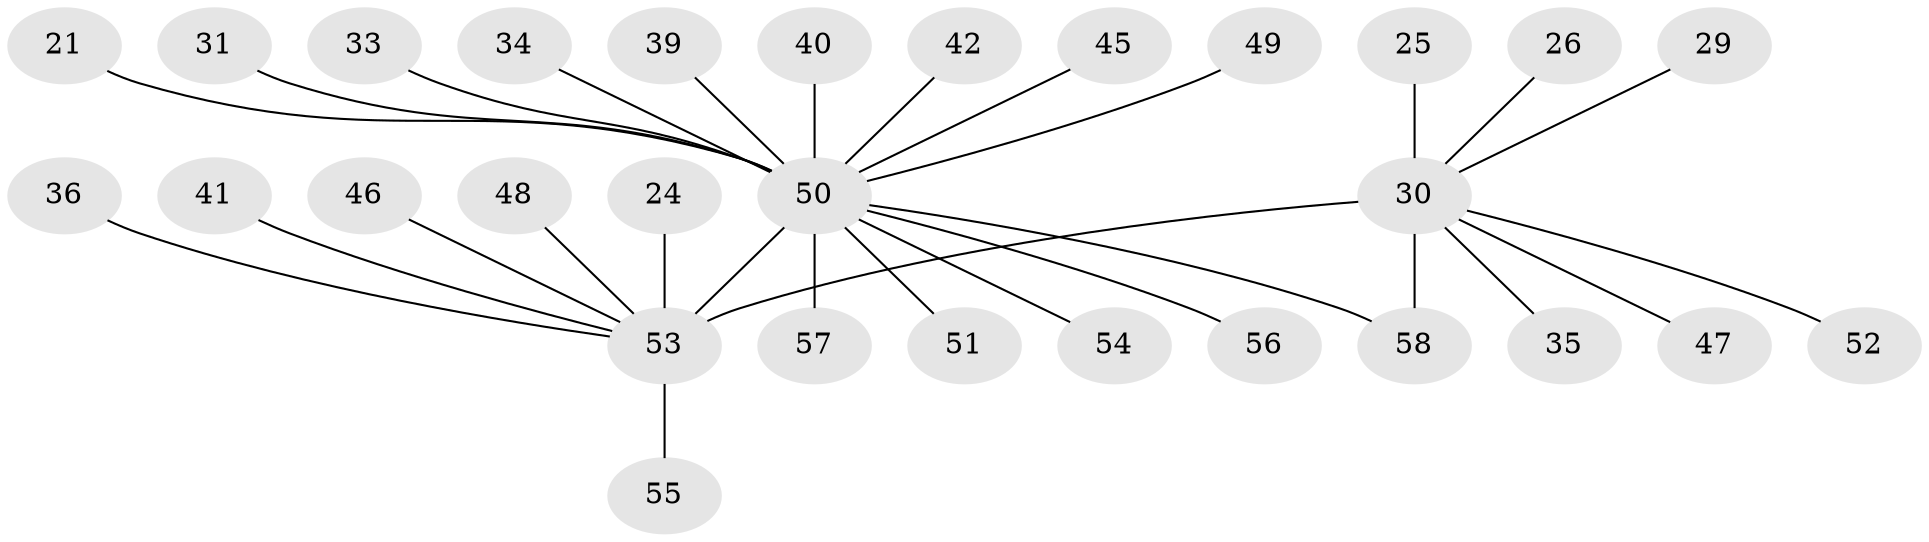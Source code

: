 // original degree distribution, {3: 0.1206896551724138, 23: 0.017241379310344827, 21: 0.017241379310344827, 11: 0.017241379310344827, 2: 0.39655172413793105, 4: 0.05172413793103448, 5: 0.017241379310344827, 1: 0.3620689655172414}
// Generated by graph-tools (version 1.1) at 2025/02/03/05/25 17:02:38]
// undirected, 29 vertices, 29 edges
graph export_dot {
graph [start="1"]
  node [color=gray90,style=filled];
  21;
  24;
  25;
  26;
  29;
  30 [super="+20+19"];
  31;
  33 [super="+5"];
  34 [super="+32"];
  35;
  36;
  39;
  40;
  41;
  42;
  45 [super="+13"];
  46;
  47;
  48;
  49;
  50 [super="+17+2+38+18"];
  51 [super="+6+43"];
  52;
  53 [super="+8+37+22"];
  54 [super="+10+23"];
  55;
  56;
  57 [super="+44"];
  58 [super="+28"];
  21 -- 50;
  24 -- 53;
  25 -- 30;
  26 -- 30;
  29 -- 30;
  30 -- 53 [weight=6];
  30 -- 47;
  30 -- 35;
  30 -- 52 [weight=2];
  30 -- 58;
  31 -- 50;
  33 -- 50;
  34 -- 50;
  36 -- 53;
  39 -- 50;
  40 -- 50;
  41 -- 53;
  42 -- 50;
  45 -- 50;
  46 -- 53;
  48 -- 53;
  49 -- 50;
  50 -- 57 [weight=2];
  50 -- 58;
  50 -- 53 [weight=8];
  50 -- 54;
  50 -- 56;
  50 -- 51 [weight=2];
  53 -- 55;
}
